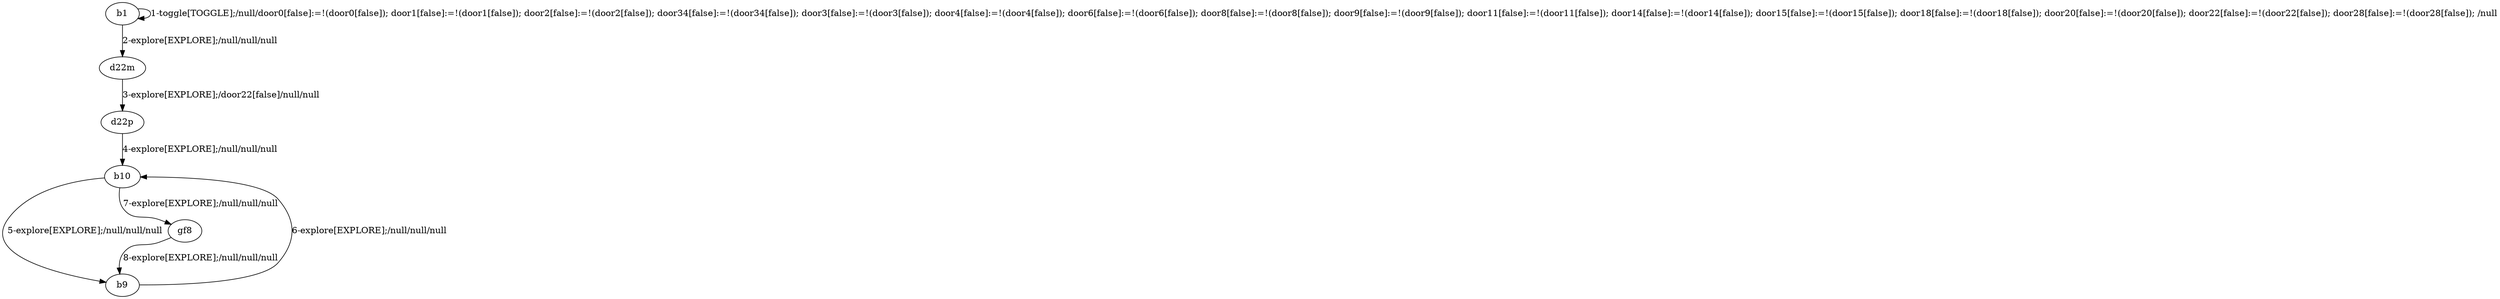# Total number of goals covered by this test: 3
# b10 --> gf8
# b9 --> b10
# gf8 --> b9

digraph g {
"b1" -> "b1" [label = "1-toggle[TOGGLE];/null/door0[false]:=!(door0[false]); door1[false]:=!(door1[false]); door2[false]:=!(door2[false]); door34[false]:=!(door34[false]); door3[false]:=!(door3[false]); door4[false]:=!(door4[false]); door6[false]:=!(door6[false]); door8[false]:=!(door8[false]); door9[false]:=!(door9[false]); door11[false]:=!(door11[false]); door14[false]:=!(door14[false]); door15[false]:=!(door15[false]); door18[false]:=!(door18[false]); door20[false]:=!(door20[false]); door22[false]:=!(door22[false]); door28[false]:=!(door28[false]); /null"];
"b1" -> "d22m" [label = "2-explore[EXPLORE];/null/null/null"];
"d22m" -> "d22p" [label = "3-explore[EXPLORE];/door22[false]/null/null"];
"d22p" -> "b10" [label = "4-explore[EXPLORE];/null/null/null"];
"b10" -> "b9" [label = "5-explore[EXPLORE];/null/null/null"];
"b9" -> "b10" [label = "6-explore[EXPLORE];/null/null/null"];
"b10" -> "gf8" [label = "7-explore[EXPLORE];/null/null/null"];
"gf8" -> "b9" [label = "8-explore[EXPLORE];/null/null/null"];
}
